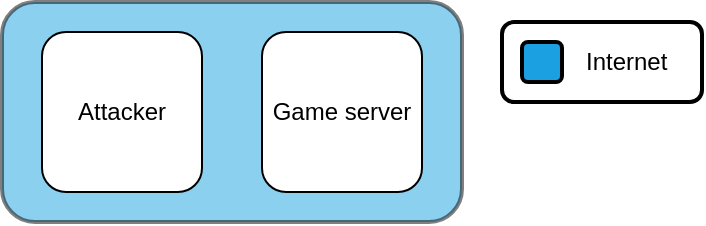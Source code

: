 <mxfile version="27.0.8">
  <diagram name="Page-1" id="OiQM4WDgwtNsMnTPWwNN">
    <mxGraphModel dx="793" dy="630" grid="1" gridSize="10" guides="1" tooltips="1" connect="1" arrows="1" fold="1" page="1" pageScale="1" pageWidth="850" pageHeight="1100" math="0" shadow="0">
      <root>
        <mxCell id="0" />
        <mxCell id="1" parent="0" />
        <mxCell id="raZ2XwU40IR1KIGuw5wc-13" value="" style="rounded=1;whiteSpace=wrap;html=1;strokeWidth=2;fillWeight=4;hachureGap=8;hachureAngle=45;fillColor=#1ba1e2;glass=0;opacity=50;" parent="1" vertex="1">
          <mxGeometry x="30" y="20" width="230" height="110" as="geometry" />
        </mxCell>
        <mxCell id="raZ2XwU40IR1KIGuw5wc-1" value="Attacker" style="rounded=1;whiteSpace=wrap;html=1;" parent="1" vertex="1">
          <mxGeometry x="50" y="35" width="80" height="80" as="geometry" />
        </mxCell>
        <mxCell id="raZ2XwU40IR1KIGuw5wc-2" value="Game server" style="rounded=1;whiteSpace=wrap;html=1;" parent="1" vertex="1">
          <mxGeometry x="160" y="35" width="80" height="80" as="geometry" />
        </mxCell>
        <mxCell id="raZ2XwU40IR1KIGuw5wc-30" value="" style="rounded=1;whiteSpace=wrap;html=1;fillColor=none;strokeWidth=2;" parent="1" vertex="1">
          <mxGeometry x="280" y="30" width="100" height="40" as="geometry" />
        </mxCell>
        <mxCell id="raZ2XwU40IR1KIGuw5wc-18" value="" style="rounded=1;whiteSpace=wrap;html=1;strokeWidth=2;fillWeight=4;hachureGap=8;hachureAngle=45;fillColor=#1ba1e2;" parent="1" vertex="1">
          <mxGeometry x="290" y="40" width="20" height="20" as="geometry" />
        </mxCell>
        <mxCell id="raZ2XwU40IR1KIGuw5wc-31" value="Internet" style="text;html=1;align=left;verticalAlign=middle;whiteSpace=wrap;rounded=0;" parent="1" vertex="1">
          <mxGeometry x="320" y="35" width="50" height="30" as="geometry" />
        </mxCell>
      </root>
    </mxGraphModel>
  </diagram>
</mxfile>
